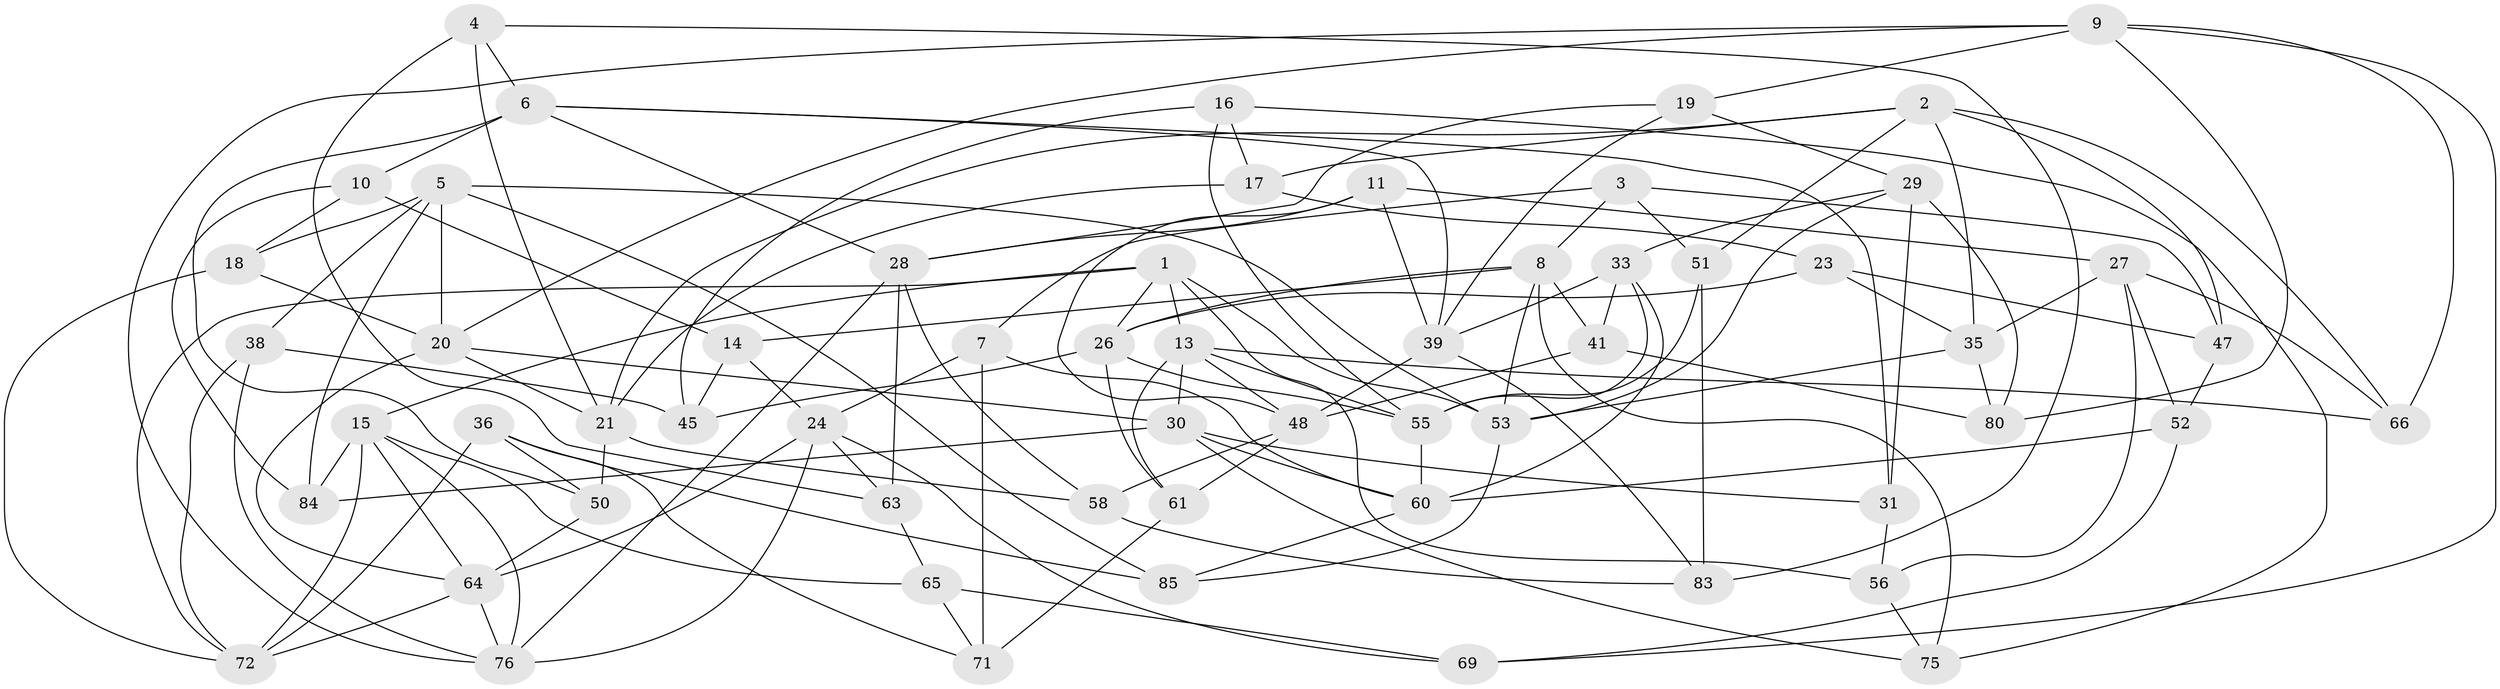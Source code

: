 // original degree distribution, {4: 1.0}
// Generated by graph-tools (version 1.1) at 2025/11/02/27/25 16:11:44]
// undirected, 59 vertices, 142 edges
graph export_dot {
graph [start="1"]
  node [color=gray90,style=filled];
  1 [super="+40"];
  2 [super="+49"];
  3;
  4;
  5 [super="+46"];
  6 [super="+12"];
  7;
  8 [super="+22"];
  9 [super="+44"];
  10;
  11;
  13 [super="+54"];
  14;
  15 [super="+34"];
  16;
  17;
  18;
  19;
  20 [super="+68"];
  21 [super="+73"];
  23;
  24 [super="+25"];
  26 [super="+43"];
  27 [super="+32"];
  28 [super="+37"];
  29 [super="+67"];
  30 [super="+57"];
  31;
  33 [super="+59"];
  35 [super="+42"];
  36;
  38;
  39 [super="+78"];
  41;
  45;
  47;
  48 [super="+81"];
  50;
  51;
  52;
  53 [super="+70"];
  55 [super="+74"];
  56;
  58;
  60 [super="+62"];
  61;
  63;
  64 [super="+82"];
  65;
  66;
  69;
  71;
  72 [super="+79"];
  75;
  76 [super="+77"];
  80;
  83;
  84;
  85;
  1 -- 13;
  1 -- 56;
  1 -- 53;
  1 -- 72;
  1 -- 26;
  1 -- 15;
  2 -- 47;
  2 -- 35;
  2 -- 21;
  2 -- 17;
  2 -- 51;
  2 -- 66;
  3 -- 47;
  3 -- 51;
  3 -- 7;
  3 -- 8;
  4 -- 63;
  4 -- 21;
  4 -- 83;
  4 -- 6;
  5 -- 84;
  5 -- 53;
  5 -- 38;
  5 -- 18;
  5 -- 85;
  5 -- 20;
  6 -- 50;
  6 -- 39;
  6 -- 10;
  6 -- 28;
  6 -- 31;
  7 -- 71;
  7 -- 60;
  7 -- 24;
  8 -- 41;
  8 -- 53;
  8 -- 26;
  8 -- 75;
  8 -- 14;
  9 -- 66;
  9 -- 80;
  9 -- 19;
  9 -- 69;
  9 -- 76;
  9 -- 20;
  10 -- 84;
  10 -- 18;
  10 -- 14;
  11 -- 48;
  11 -- 28;
  11 -- 27;
  11 -- 39;
  13 -- 30;
  13 -- 55;
  13 -- 48;
  13 -- 66;
  13 -- 61;
  14 -- 45;
  14 -- 24;
  15 -- 65;
  15 -- 64;
  15 -- 76;
  15 -- 84;
  15 -- 72;
  16 -- 17;
  16 -- 75;
  16 -- 45;
  16 -- 55;
  17 -- 23;
  17 -- 21;
  18 -- 72;
  18 -- 20;
  19 -- 29;
  19 -- 28;
  19 -- 39;
  20 -- 64;
  20 -- 21;
  20 -- 30;
  21 -- 58;
  21 -- 50;
  23 -- 47;
  23 -- 26;
  23 -- 35;
  24 -- 69;
  24 -- 64;
  24 -- 63;
  24 -- 76;
  26 -- 55;
  26 -- 45;
  26 -- 61;
  27 -- 56;
  27 -- 35 [weight=2];
  27 -- 66;
  27 -- 52;
  28 -- 63;
  28 -- 58;
  28 -- 76;
  29 -- 31;
  29 -- 53;
  29 -- 80;
  29 -- 33 [weight=2];
  30 -- 75;
  30 -- 60;
  30 -- 84;
  30 -- 31;
  31 -- 56;
  33 -- 41;
  33 -- 60;
  33 -- 55;
  33 -- 39;
  35 -- 53;
  35 -- 80;
  36 -- 50;
  36 -- 71;
  36 -- 85;
  36 -- 72;
  38 -- 76;
  38 -- 45;
  38 -- 72;
  39 -- 83;
  39 -- 48;
  41 -- 80;
  41 -- 48;
  47 -- 52;
  48 -- 58;
  48 -- 61;
  50 -- 64;
  51 -- 55;
  51 -- 83;
  52 -- 69;
  52 -- 60;
  53 -- 85;
  55 -- 60;
  56 -- 75;
  58 -- 83;
  60 -- 85;
  61 -- 71;
  63 -- 65;
  64 -- 72;
  64 -- 76;
  65 -- 71;
  65 -- 69;
}
